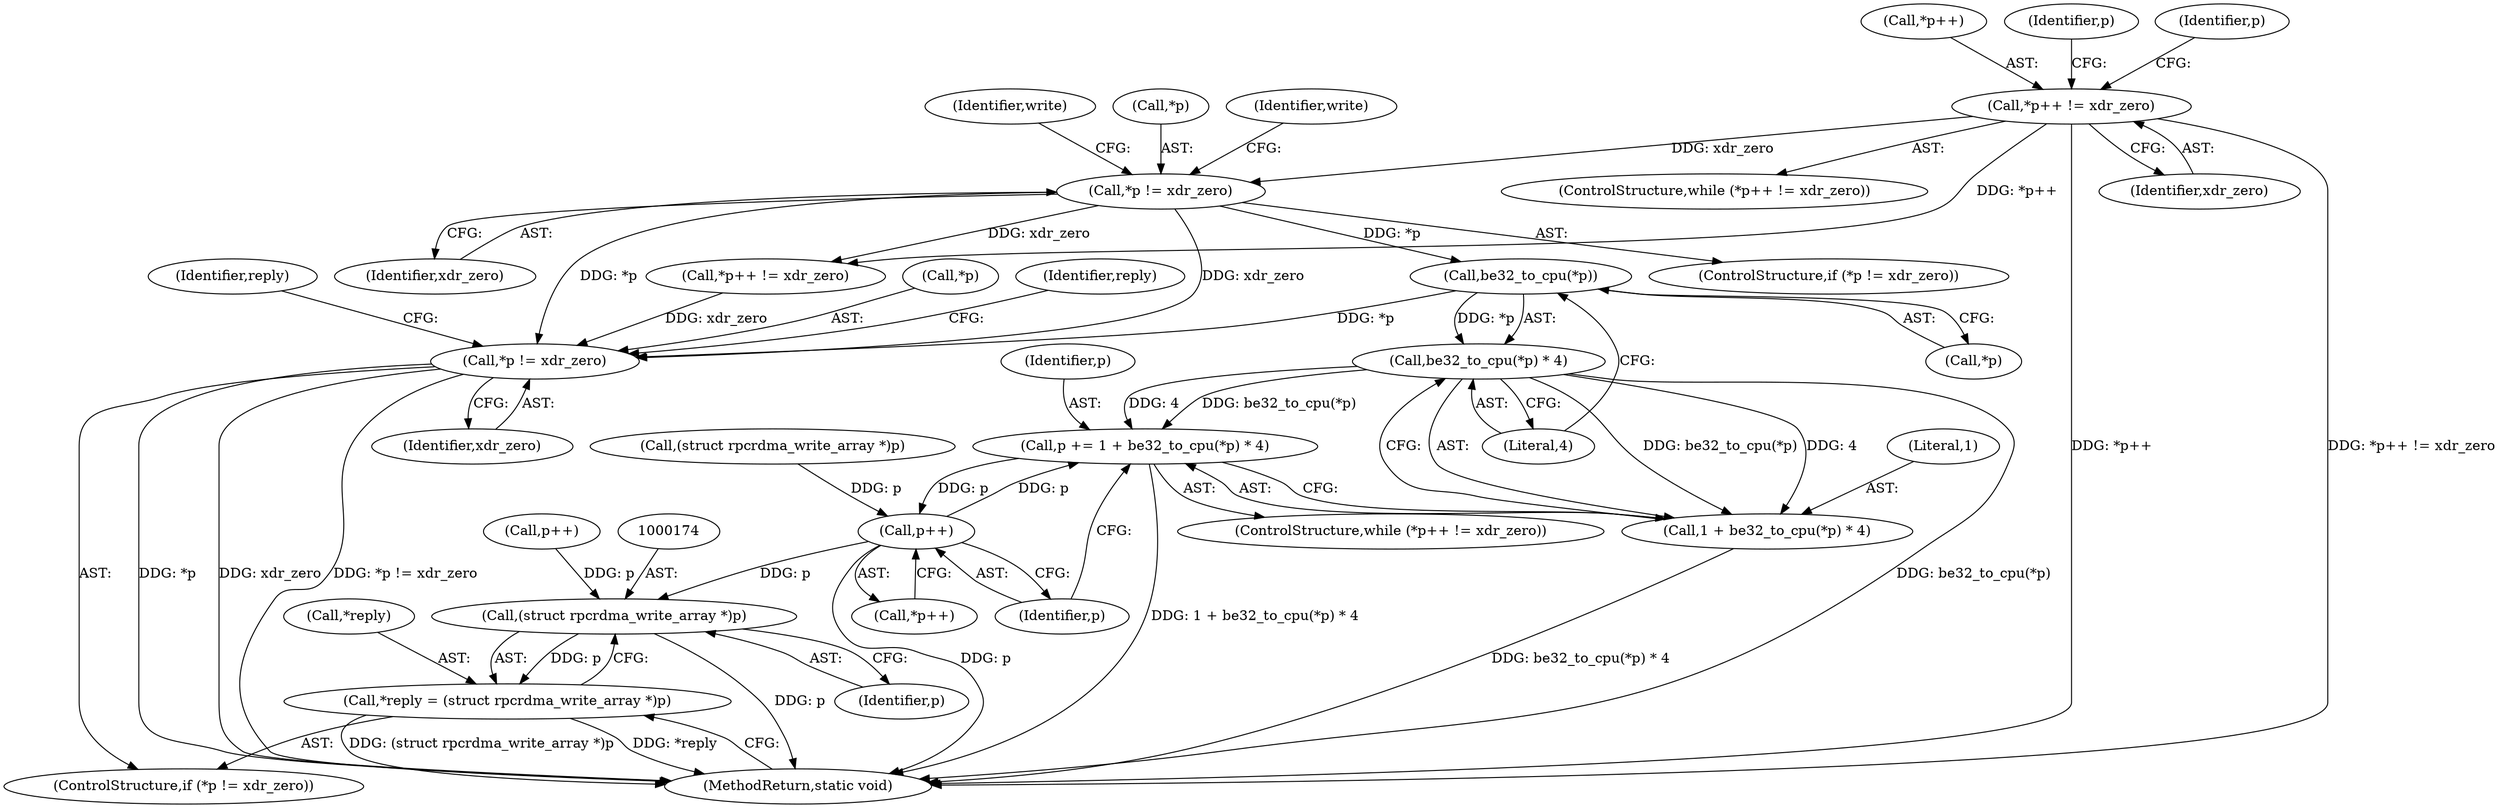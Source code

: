digraph "1_linux_c70422f760c120480fee4de6c38804c72aa26bc1_37@pointer" {
"1000153" [label="(Call,be32_to_cpu(*p))"];
"1000131" [label="(Call,*p != xdr_zero)"];
"1000122" [label="(Call,*p++ != xdr_zero)"];
"1000152" [label="(Call,be32_to_cpu(*p) * 4)"];
"1000148" [label="(Call,p += 1 + be32_to_cpu(*p) * 4)"];
"1000145" [label="(Call,p++)"];
"1000173" [label="(Call,(struct rpcrdma_write_array *)p)"];
"1000170" [label="(Call,*reply = (struct rpcrdma_write_array *)p)"];
"1000150" [label="(Call,1 + be32_to_cpu(*p) * 4)"];
"1000166" [label="(Call,*p != xdr_zero)"];
"1000131" [label="(Call,*p != xdr_zero)"];
"1000123" [label="(Call,*p++)"];
"1000167" [label="(Call,*p)"];
"1000145" [label="(Call,p++)"];
"1000173" [label="(Call,(struct rpcrdma_write_array *)p)"];
"1000179" [label="(Identifier,reply)"];
"1000169" [label="(Identifier,xdr_zero)"];
"1000151" [label="(Literal,1)"];
"1000172" [label="(Identifier,reply)"];
"1000143" [label="(Call,*p++ != xdr_zero)"];
"1000175" [label="(Identifier,p)"];
"1000153" [label="(Call,be32_to_cpu(*p))"];
"1000150" [label="(Call,1 + be32_to_cpu(*p) * 4)"];
"1000152" [label="(Call,be32_to_cpu(*p) * 4)"];
"1000156" [label="(Literal,4)"];
"1000163" [label="(Call,p++)"];
"1000130" [label="(ControlStructure,if (*p != xdr_zero))"];
"1000171" [label="(Call,*reply)"];
"1000121" [label="(ControlStructure,while (*p++ != xdr_zero))"];
"1000132" [label="(Call,*p)"];
"1000181" [label="(MethodReturn,static void)"];
"1000165" [label="(ControlStructure,if (*p != xdr_zero))"];
"1000166" [label="(Call,*p != xdr_zero)"];
"1000134" [label="(Identifier,xdr_zero)"];
"1000128" [label="(Identifier,p)"];
"1000126" [label="(Identifier,xdr_zero)"];
"1000154" [label="(Call,*p)"];
"1000122" [label="(Call,*p++ != xdr_zero)"];
"1000139" [label="(Call,(struct rpcrdma_write_array *)p)"];
"1000133" [label="(Identifier,p)"];
"1000170" [label="(Call,*reply = (struct rpcrdma_write_array *)p)"];
"1000144" [label="(Call,*p++)"];
"1000149" [label="(Identifier,p)"];
"1000146" [label="(Identifier,p)"];
"1000142" [label="(ControlStructure,while (*p++ != xdr_zero))"];
"1000161" [label="(Identifier,write)"];
"1000148" [label="(Call,p += 1 + be32_to_cpu(*p) * 4)"];
"1000138" [label="(Identifier,write)"];
"1000153" -> "1000152"  [label="AST: "];
"1000153" -> "1000154"  [label="CFG: "];
"1000154" -> "1000153"  [label="AST: "];
"1000156" -> "1000153"  [label="CFG: "];
"1000153" -> "1000152"  [label="DDG: *p"];
"1000131" -> "1000153"  [label="DDG: *p"];
"1000153" -> "1000166"  [label="DDG: *p"];
"1000131" -> "1000130"  [label="AST: "];
"1000131" -> "1000134"  [label="CFG: "];
"1000132" -> "1000131"  [label="AST: "];
"1000134" -> "1000131"  [label="AST: "];
"1000138" -> "1000131"  [label="CFG: "];
"1000161" -> "1000131"  [label="CFG: "];
"1000122" -> "1000131"  [label="DDG: xdr_zero"];
"1000131" -> "1000143"  [label="DDG: xdr_zero"];
"1000131" -> "1000166"  [label="DDG: *p"];
"1000131" -> "1000166"  [label="DDG: xdr_zero"];
"1000122" -> "1000121"  [label="AST: "];
"1000122" -> "1000126"  [label="CFG: "];
"1000123" -> "1000122"  [label="AST: "];
"1000126" -> "1000122"  [label="AST: "];
"1000128" -> "1000122"  [label="CFG: "];
"1000133" -> "1000122"  [label="CFG: "];
"1000122" -> "1000181"  [label="DDG: *p++"];
"1000122" -> "1000181"  [label="DDG: *p++ != xdr_zero"];
"1000122" -> "1000143"  [label="DDG: *p++"];
"1000152" -> "1000150"  [label="AST: "];
"1000152" -> "1000156"  [label="CFG: "];
"1000156" -> "1000152"  [label="AST: "];
"1000150" -> "1000152"  [label="CFG: "];
"1000152" -> "1000181"  [label="DDG: be32_to_cpu(*p)"];
"1000152" -> "1000148"  [label="DDG: be32_to_cpu(*p)"];
"1000152" -> "1000148"  [label="DDG: 4"];
"1000152" -> "1000150"  [label="DDG: be32_to_cpu(*p)"];
"1000152" -> "1000150"  [label="DDG: 4"];
"1000148" -> "1000142"  [label="AST: "];
"1000148" -> "1000150"  [label="CFG: "];
"1000149" -> "1000148"  [label="AST: "];
"1000150" -> "1000148"  [label="AST: "];
"1000146" -> "1000148"  [label="CFG: "];
"1000148" -> "1000181"  [label="DDG: 1 + be32_to_cpu(*p) * 4"];
"1000148" -> "1000145"  [label="DDG: p"];
"1000145" -> "1000148"  [label="DDG: p"];
"1000145" -> "1000144"  [label="AST: "];
"1000145" -> "1000146"  [label="CFG: "];
"1000146" -> "1000145"  [label="AST: "];
"1000144" -> "1000145"  [label="CFG: "];
"1000145" -> "1000181"  [label="DDG: p"];
"1000139" -> "1000145"  [label="DDG: p"];
"1000145" -> "1000173"  [label="DDG: p"];
"1000173" -> "1000170"  [label="AST: "];
"1000173" -> "1000175"  [label="CFG: "];
"1000174" -> "1000173"  [label="AST: "];
"1000175" -> "1000173"  [label="AST: "];
"1000170" -> "1000173"  [label="CFG: "];
"1000173" -> "1000181"  [label="DDG: p"];
"1000173" -> "1000170"  [label="DDG: p"];
"1000163" -> "1000173"  [label="DDG: p"];
"1000170" -> "1000165"  [label="AST: "];
"1000171" -> "1000170"  [label="AST: "];
"1000181" -> "1000170"  [label="CFG: "];
"1000170" -> "1000181"  [label="DDG: (struct rpcrdma_write_array *)p"];
"1000170" -> "1000181"  [label="DDG: *reply"];
"1000151" -> "1000150"  [label="AST: "];
"1000150" -> "1000181"  [label="DDG: be32_to_cpu(*p) * 4"];
"1000166" -> "1000165"  [label="AST: "];
"1000166" -> "1000169"  [label="CFG: "];
"1000167" -> "1000166"  [label="AST: "];
"1000169" -> "1000166"  [label="AST: "];
"1000172" -> "1000166"  [label="CFG: "];
"1000179" -> "1000166"  [label="CFG: "];
"1000166" -> "1000181"  [label="DDG: xdr_zero"];
"1000166" -> "1000181"  [label="DDG: *p != xdr_zero"];
"1000166" -> "1000181"  [label="DDG: *p"];
"1000143" -> "1000166"  [label="DDG: xdr_zero"];
}
